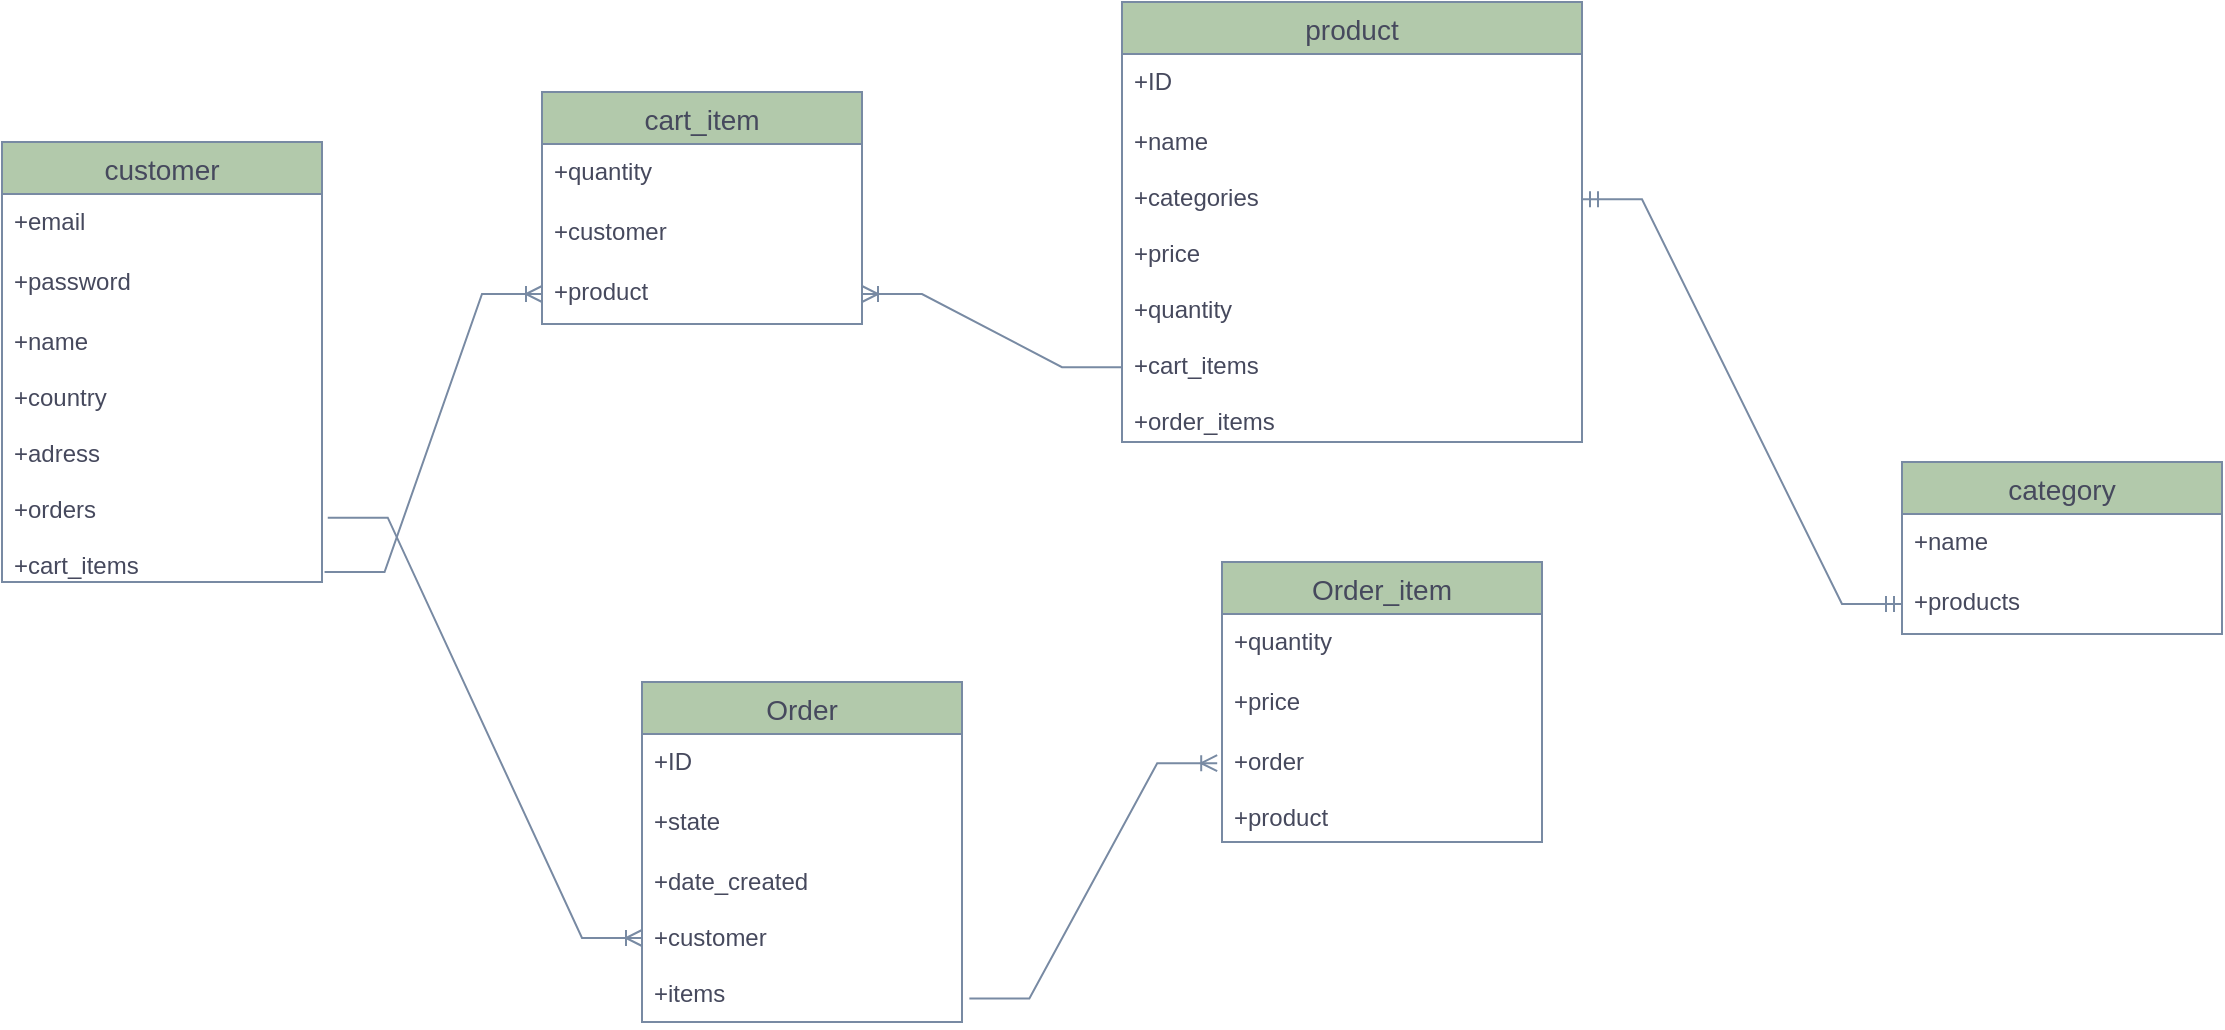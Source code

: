 <mxfile version="20.8.16" type="device"><diagram id="R2lEEEUBdFMjLlhIrx00" name="Page-1"><mxGraphModel dx="4590" dy="581" grid="1" gridSize="10" guides="1" tooltips="1" connect="1" arrows="1" fold="1" page="1" pageScale="1" pageWidth="3300" pageHeight="4681" math="0" shadow="0" extFonts="Permanent Marker^https://fonts.googleapis.com/css?family=Permanent+Marker"><root><mxCell id="0"/><mxCell id="1" parent="0"/><mxCell id="6KDbyWiWDi44llFJWhCH-1" value="product" style="swimlane;fontStyle=0;childLayout=stackLayout;horizontal=1;startSize=26;horizontalStack=0;resizeParent=1;resizeParentMax=0;resizeLast=0;collapsible=1;marginBottom=0;align=center;fontSize=14;labelBackgroundColor=none;fillColor=#B2C9AB;strokeColor=#788AA3;fontColor=#46495D;" vertex="1" parent="1"><mxGeometry x="540" y="60" width="230" height="220" as="geometry"/></mxCell><mxCell id="6KDbyWiWDi44llFJWhCH-2" value="+ID" style="text;strokeColor=none;fillColor=none;spacingLeft=4;spacingRight=4;overflow=hidden;rotatable=0;points=[[0,0.5],[1,0.5]];portConstraint=eastwest;fontSize=12;labelBackgroundColor=none;fontColor=#46495D;" vertex="1" parent="6KDbyWiWDi44llFJWhCH-1"><mxGeometry y="26" width="230" height="30" as="geometry"/></mxCell><mxCell id="6KDbyWiWDi44llFJWhCH-4" value="+name&#10;&#10;+categories&#10;&#10;+price&#10;&#10;+quantity&#10;&#10;+cart_items&#10;&#10;+order_items" style="text;strokeColor=none;fillColor=none;spacingLeft=4;spacingRight=4;overflow=hidden;rotatable=0;points=[[0,0.5],[1,0.5]];portConstraint=eastwest;fontSize=12;labelBackgroundColor=none;fontColor=#46495D;" vertex="1" parent="6KDbyWiWDi44llFJWhCH-1"><mxGeometry y="56" width="230" height="164" as="geometry"/></mxCell><mxCell id="6KDbyWiWDi44llFJWhCH-5" value="category" style="swimlane;fontStyle=0;childLayout=stackLayout;horizontal=1;startSize=26;horizontalStack=0;resizeParent=1;resizeParentMax=0;resizeLast=0;collapsible=1;marginBottom=0;align=center;fontSize=14;labelBackgroundColor=none;fillColor=#B2C9AB;strokeColor=#788AA3;fontColor=#46495D;" vertex="1" parent="1"><mxGeometry x="930" y="290" width="160" height="86" as="geometry"/></mxCell><mxCell id="6KDbyWiWDi44llFJWhCH-6" value="+name" style="text;strokeColor=none;fillColor=none;spacingLeft=4;spacingRight=4;overflow=hidden;rotatable=0;points=[[0,0.5],[1,0.5]];portConstraint=eastwest;fontSize=12;labelBackgroundColor=none;fontColor=#46495D;" vertex="1" parent="6KDbyWiWDi44llFJWhCH-5"><mxGeometry y="26" width="160" height="30" as="geometry"/></mxCell><mxCell id="6KDbyWiWDi44llFJWhCH-7" value="+products" style="text;strokeColor=none;fillColor=none;spacingLeft=4;spacingRight=4;overflow=hidden;rotatable=0;points=[[0,0.5],[1,0.5]];portConstraint=eastwest;fontSize=12;labelBackgroundColor=none;fontColor=#46495D;" vertex="1" parent="6KDbyWiWDi44llFJWhCH-5"><mxGeometry y="56" width="160" height="30" as="geometry"/></mxCell><mxCell id="6KDbyWiWDi44llFJWhCH-9" value="Order" style="swimlane;fontStyle=0;childLayout=stackLayout;horizontal=1;startSize=26;horizontalStack=0;resizeParent=1;resizeParentMax=0;resizeLast=0;collapsible=1;marginBottom=0;align=center;fontSize=14;labelBackgroundColor=none;fillColor=#B2C9AB;strokeColor=#788AA3;fontColor=#46495D;" vertex="1" parent="1"><mxGeometry x="300" y="400" width="160" height="170" as="geometry"/></mxCell><mxCell id="6KDbyWiWDi44llFJWhCH-10" value="+ID " style="text;strokeColor=none;fillColor=none;spacingLeft=4;spacingRight=4;overflow=hidden;rotatable=0;points=[[0,0.5],[1,0.5]];portConstraint=eastwest;fontSize=12;labelBackgroundColor=none;fontColor=#46495D;" vertex="1" parent="6KDbyWiWDi44llFJWhCH-9"><mxGeometry y="26" width="160" height="30" as="geometry"/></mxCell><mxCell id="6KDbyWiWDi44llFJWhCH-11" value="+state" style="text;strokeColor=none;fillColor=none;spacingLeft=4;spacingRight=4;overflow=hidden;rotatable=0;points=[[0,0.5],[1,0.5]];portConstraint=eastwest;fontSize=12;labelBackgroundColor=none;fontColor=#46495D;" vertex="1" parent="6KDbyWiWDi44llFJWhCH-9"><mxGeometry y="56" width="160" height="30" as="geometry"/></mxCell><mxCell id="6KDbyWiWDi44llFJWhCH-12" value="+date_created&#10;&#10;+customer&#10;&#10;+items" style="text;strokeColor=none;fillColor=none;spacingLeft=4;spacingRight=4;overflow=hidden;rotatable=0;points=[[0,0.5],[1,0.5]];portConstraint=eastwest;fontSize=12;labelBackgroundColor=none;fontColor=#46495D;" vertex="1" parent="6KDbyWiWDi44llFJWhCH-9"><mxGeometry y="86" width="160" height="84" as="geometry"/></mxCell><mxCell id="6KDbyWiWDi44llFJWhCH-17" value="customer" style="swimlane;fontStyle=0;childLayout=stackLayout;horizontal=1;startSize=26;horizontalStack=0;resizeParent=1;resizeParentMax=0;resizeLast=0;collapsible=1;marginBottom=0;align=center;fontSize=14;labelBackgroundColor=none;fillColor=#B2C9AB;strokeColor=#788AA3;fontColor=#46495D;" vertex="1" parent="1"><mxGeometry x="-20" y="130" width="160" height="220" as="geometry"/></mxCell><mxCell id="6KDbyWiWDi44llFJWhCH-18" value="+email" style="text;strokeColor=none;fillColor=none;spacingLeft=4;spacingRight=4;overflow=hidden;rotatable=0;points=[[0,0.5],[1,0.5]];portConstraint=eastwest;fontSize=12;labelBackgroundColor=none;fontColor=#46495D;" vertex="1" parent="6KDbyWiWDi44llFJWhCH-17"><mxGeometry y="26" width="160" height="30" as="geometry"/></mxCell><mxCell id="6KDbyWiWDi44llFJWhCH-19" value="+password" style="text;strokeColor=none;fillColor=none;spacingLeft=4;spacingRight=4;overflow=hidden;rotatable=0;points=[[0,0.5],[1,0.5]];portConstraint=eastwest;fontSize=12;labelBackgroundColor=none;fontColor=#46495D;" vertex="1" parent="6KDbyWiWDi44llFJWhCH-17"><mxGeometry y="56" width="160" height="30" as="geometry"/></mxCell><mxCell id="6KDbyWiWDi44llFJWhCH-20" value="+name&#10;&#10;+country&#10;&#10;+adress&#10;&#10;+orders&#10;&#10;+cart_items" style="text;strokeColor=none;fillColor=none;spacingLeft=4;spacingRight=4;overflow=hidden;rotatable=0;points=[[0,0.5],[1,0.5]];portConstraint=eastwest;fontSize=12;labelBackgroundColor=none;fontColor=#46495D;" vertex="1" parent="6KDbyWiWDi44llFJWhCH-17"><mxGeometry y="86" width="160" height="134" as="geometry"/></mxCell><mxCell id="6KDbyWiWDi44llFJWhCH-22" value="Order_item" style="swimlane;fontStyle=0;childLayout=stackLayout;horizontal=1;startSize=26;horizontalStack=0;resizeParent=1;resizeParentMax=0;resizeLast=0;collapsible=1;marginBottom=0;align=center;fontSize=14;labelBackgroundColor=none;fillColor=#B2C9AB;strokeColor=#788AA3;fontColor=#46495D;" vertex="1" parent="1"><mxGeometry x="590" y="340" width="160" height="140" as="geometry"/></mxCell><mxCell id="6KDbyWiWDi44llFJWhCH-23" value="+quantity&#10;&#10;" style="text;strokeColor=none;fillColor=none;spacingLeft=4;spacingRight=4;overflow=hidden;rotatable=0;points=[[0,0.5],[1,0.5]];portConstraint=eastwest;fontSize=12;labelBackgroundColor=none;fontColor=#46495D;" vertex="1" parent="6KDbyWiWDi44llFJWhCH-22"><mxGeometry y="26" width="160" height="30" as="geometry"/></mxCell><mxCell id="6KDbyWiWDi44llFJWhCH-24" value="+price" style="text;strokeColor=none;fillColor=none;spacingLeft=4;spacingRight=4;overflow=hidden;rotatable=0;points=[[0,0.5],[1,0.5]];portConstraint=eastwest;fontSize=12;labelBackgroundColor=none;fontColor=#46495D;" vertex="1" parent="6KDbyWiWDi44llFJWhCH-22"><mxGeometry y="56" width="160" height="30" as="geometry"/></mxCell><mxCell id="6KDbyWiWDi44llFJWhCH-25" value="+order&#10;&#10;+product" style="text;strokeColor=none;fillColor=none;spacingLeft=4;spacingRight=4;overflow=hidden;rotatable=0;points=[[0,0.5],[1,0.5]];portConstraint=eastwest;fontSize=12;labelBackgroundColor=none;fontColor=#46495D;" vertex="1" parent="6KDbyWiWDi44llFJWhCH-22"><mxGeometry y="86" width="160" height="54" as="geometry"/></mxCell><mxCell id="6KDbyWiWDi44llFJWhCH-27" value="cart_item" style="swimlane;fontStyle=0;childLayout=stackLayout;horizontal=1;startSize=26;horizontalStack=0;resizeParent=1;resizeParentMax=0;resizeLast=0;collapsible=1;marginBottom=0;align=center;fontSize=14;labelBackgroundColor=none;fillColor=#B2C9AB;strokeColor=#788AA3;fontColor=#46495D;" vertex="1" parent="1"><mxGeometry x="250" y="105" width="160" height="116" as="geometry"/></mxCell><mxCell id="6KDbyWiWDi44llFJWhCH-28" value="+quantity" style="text;strokeColor=none;fillColor=none;spacingLeft=4;spacingRight=4;overflow=hidden;rotatable=0;points=[[0,0.5],[1,0.5]];portConstraint=eastwest;fontSize=12;labelBackgroundColor=none;fontColor=#46495D;" vertex="1" parent="6KDbyWiWDi44llFJWhCH-27"><mxGeometry y="26" width="160" height="30" as="geometry"/></mxCell><mxCell id="6KDbyWiWDi44llFJWhCH-29" value="+customer" style="text;strokeColor=none;fillColor=none;spacingLeft=4;spacingRight=4;overflow=hidden;rotatable=0;points=[[0,0.5],[1,0.5]];portConstraint=eastwest;fontSize=12;labelBackgroundColor=none;fontColor=#46495D;" vertex="1" parent="6KDbyWiWDi44llFJWhCH-27"><mxGeometry y="56" width="160" height="30" as="geometry"/></mxCell><mxCell id="6KDbyWiWDi44llFJWhCH-30" value="+product" style="text;strokeColor=none;fillColor=none;spacingLeft=4;spacingRight=4;overflow=hidden;rotatable=0;points=[[0,0.5],[1,0.5]];portConstraint=eastwest;fontSize=12;labelBackgroundColor=none;fontColor=#46495D;" vertex="1" parent="6KDbyWiWDi44llFJWhCH-27"><mxGeometry y="86" width="160" height="30" as="geometry"/></mxCell><mxCell id="6KDbyWiWDi44llFJWhCH-31" value="" style="edgeStyle=entityRelationEdgeStyle;fontSize=12;html=1;endArrow=ERoneToMany;rounded=0;entryX=1;entryY=0.5;entryDx=0;entryDy=0;exitX=0;exitY=0.772;exitDx=0;exitDy=0;exitPerimeter=0;labelBackgroundColor=none;strokeColor=#788AA3;fontColor=default;" edge="1" parent="1" source="6KDbyWiWDi44llFJWhCH-4" target="6KDbyWiWDi44llFJWhCH-30"><mxGeometry width="100" height="100" relative="1" as="geometry"><mxPoint x="470" y="370" as="sourcePoint"/><mxPoint x="570" y="270" as="targetPoint"/></mxGeometry></mxCell><mxCell id="6KDbyWiWDi44llFJWhCH-32" value="" style="edgeStyle=entityRelationEdgeStyle;fontSize=12;html=1;endArrow=ERoneToMany;rounded=0;exitX=1.023;exitY=0.86;exitDx=0;exitDy=0;exitPerimeter=0;entryX=-0.015;entryY=0.27;entryDx=0;entryDy=0;entryPerimeter=0;labelBackgroundColor=none;strokeColor=#788AA3;fontColor=default;" edge="1" parent="1" source="6KDbyWiWDi44llFJWhCH-12" target="6KDbyWiWDi44llFJWhCH-25"><mxGeometry width="100" height="100" relative="1" as="geometry"><mxPoint x="450" y="490" as="sourcePoint"/><mxPoint x="550" y="390" as="targetPoint"/></mxGeometry></mxCell><mxCell id="6KDbyWiWDi44llFJWhCH-33" value="" style="edgeStyle=entityRelationEdgeStyle;fontSize=12;html=1;endArrow=ERmandOne;startArrow=ERmandOne;rounded=0;entryX=0;entryY=0.5;entryDx=0;entryDy=0;exitX=1;exitY=0.26;exitDx=0;exitDy=0;exitPerimeter=0;labelBackgroundColor=none;strokeColor=#788AA3;fontColor=default;" edge="1" parent="1" source="6KDbyWiWDi44llFJWhCH-4" target="6KDbyWiWDi44llFJWhCH-7"><mxGeometry width="100" height="100" relative="1" as="geometry"><mxPoint x="760" y="270" as="sourcePoint"/><mxPoint x="860" y="170" as="targetPoint"/></mxGeometry></mxCell><mxCell id="6KDbyWiWDi44llFJWhCH-34" value="" style="edgeStyle=entityRelationEdgeStyle;fontSize=12;html=1;endArrow=ERoneToMany;rounded=0;exitX=1.008;exitY=0.963;exitDx=0;exitDy=0;exitPerimeter=0;entryX=0;entryY=0.5;entryDx=0;entryDy=0;labelBackgroundColor=none;strokeColor=#788AA3;fontColor=default;" edge="1" parent="1" source="6KDbyWiWDi44llFJWhCH-20" target="6KDbyWiWDi44llFJWhCH-30"><mxGeometry width="100" height="100" relative="1" as="geometry"><mxPoint x="150" y="350" as="sourcePoint"/><mxPoint x="250" y="250" as="targetPoint"/></mxGeometry></mxCell><mxCell id="6KDbyWiWDi44llFJWhCH-35" value="" style="edgeStyle=entityRelationEdgeStyle;fontSize=12;html=1;endArrow=ERoneToMany;rounded=0;exitX=1.018;exitY=0.76;exitDx=0;exitDy=0;exitPerimeter=0;entryX=0;entryY=0.5;entryDx=0;entryDy=0;labelBackgroundColor=none;strokeColor=#788AA3;fontColor=default;" edge="1" parent="1" source="6KDbyWiWDi44llFJWhCH-20" target="6KDbyWiWDi44llFJWhCH-12"><mxGeometry width="100" height="100" relative="1" as="geometry"><mxPoint x="180" y="420" as="sourcePoint"/><mxPoint x="280" y="320" as="targetPoint"/></mxGeometry></mxCell></root></mxGraphModel></diagram></mxfile>